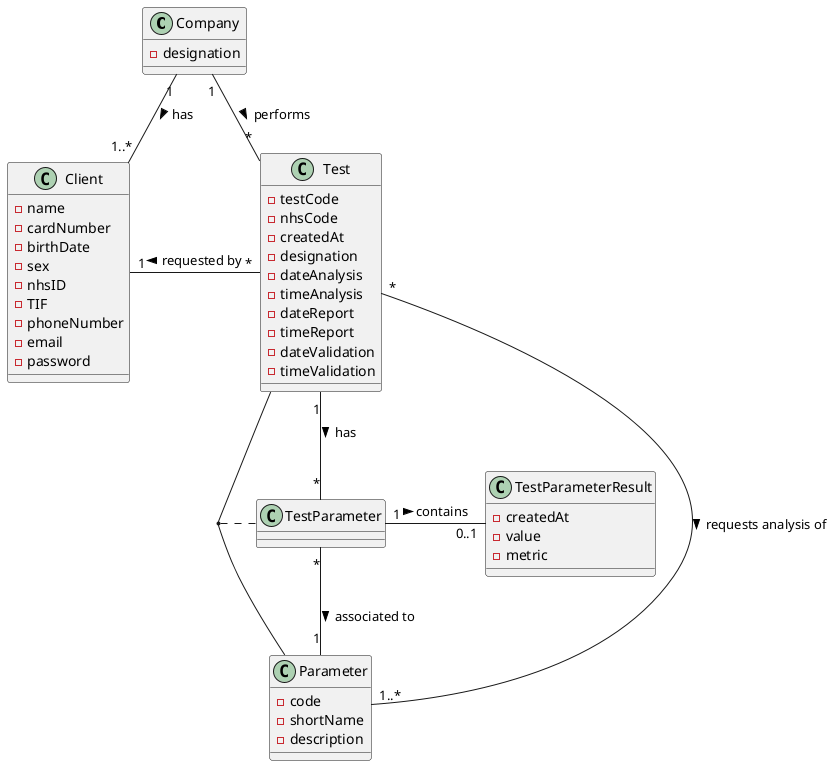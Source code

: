 @startuml
class Company {
-designation
}

class Client {
-name
-cardNumber
-birthDate
-sex
-nhsID
-TIF
-phoneNumber
-email
-password
}

class Test {
-testCode
-nhsCode
-createdAt
-designation
-dateAnalysis
-timeAnalysis
-dateReport
-timeReport
-dateValidation
-timeValidation
}

class TestParameterResult {
-createdAt
-value
-metric
}

class Parameter {
-code
-shortName
-description
}

(Test, Parameter) .. TestParameter
Company "1"--"1..*" Client : has >
Test "*"-left-"1" Client : requested by >
Test "*"--"1..*" Parameter : requests analysis of >
Test "*"-up-"1" Company : performs <
TestParameter "*"--"1" Parameter : associated to >
TestParameter "*"--"1" Test : has <
TestParameter "1"-right- "0..1" TestParameterResult : contains >
@enduml